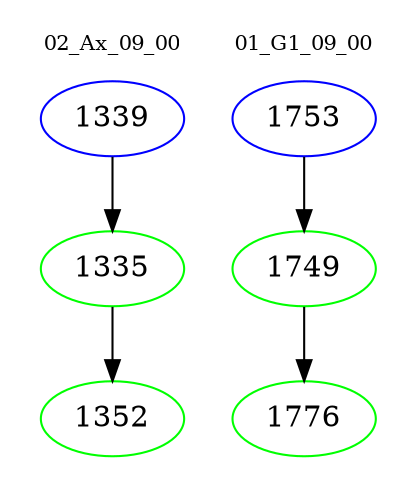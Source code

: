 digraph{
subgraph cluster_0 {
color = white
label = "02_Ax_09_00";
fontsize=10;
T0_1339 [label="1339", color="blue"]
T0_1339 -> T0_1335 [color="black"]
T0_1335 [label="1335", color="green"]
T0_1335 -> T0_1352 [color="black"]
T0_1352 [label="1352", color="green"]
}
subgraph cluster_1 {
color = white
label = "01_G1_09_00";
fontsize=10;
T1_1753 [label="1753", color="blue"]
T1_1753 -> T1_1749 [color="black"]
T1_1749 [label="1749", color="green"]
T1_1749 -> T1_1776 [color="black"]
T1_1776 [label="1776", color="green"]
}
}
